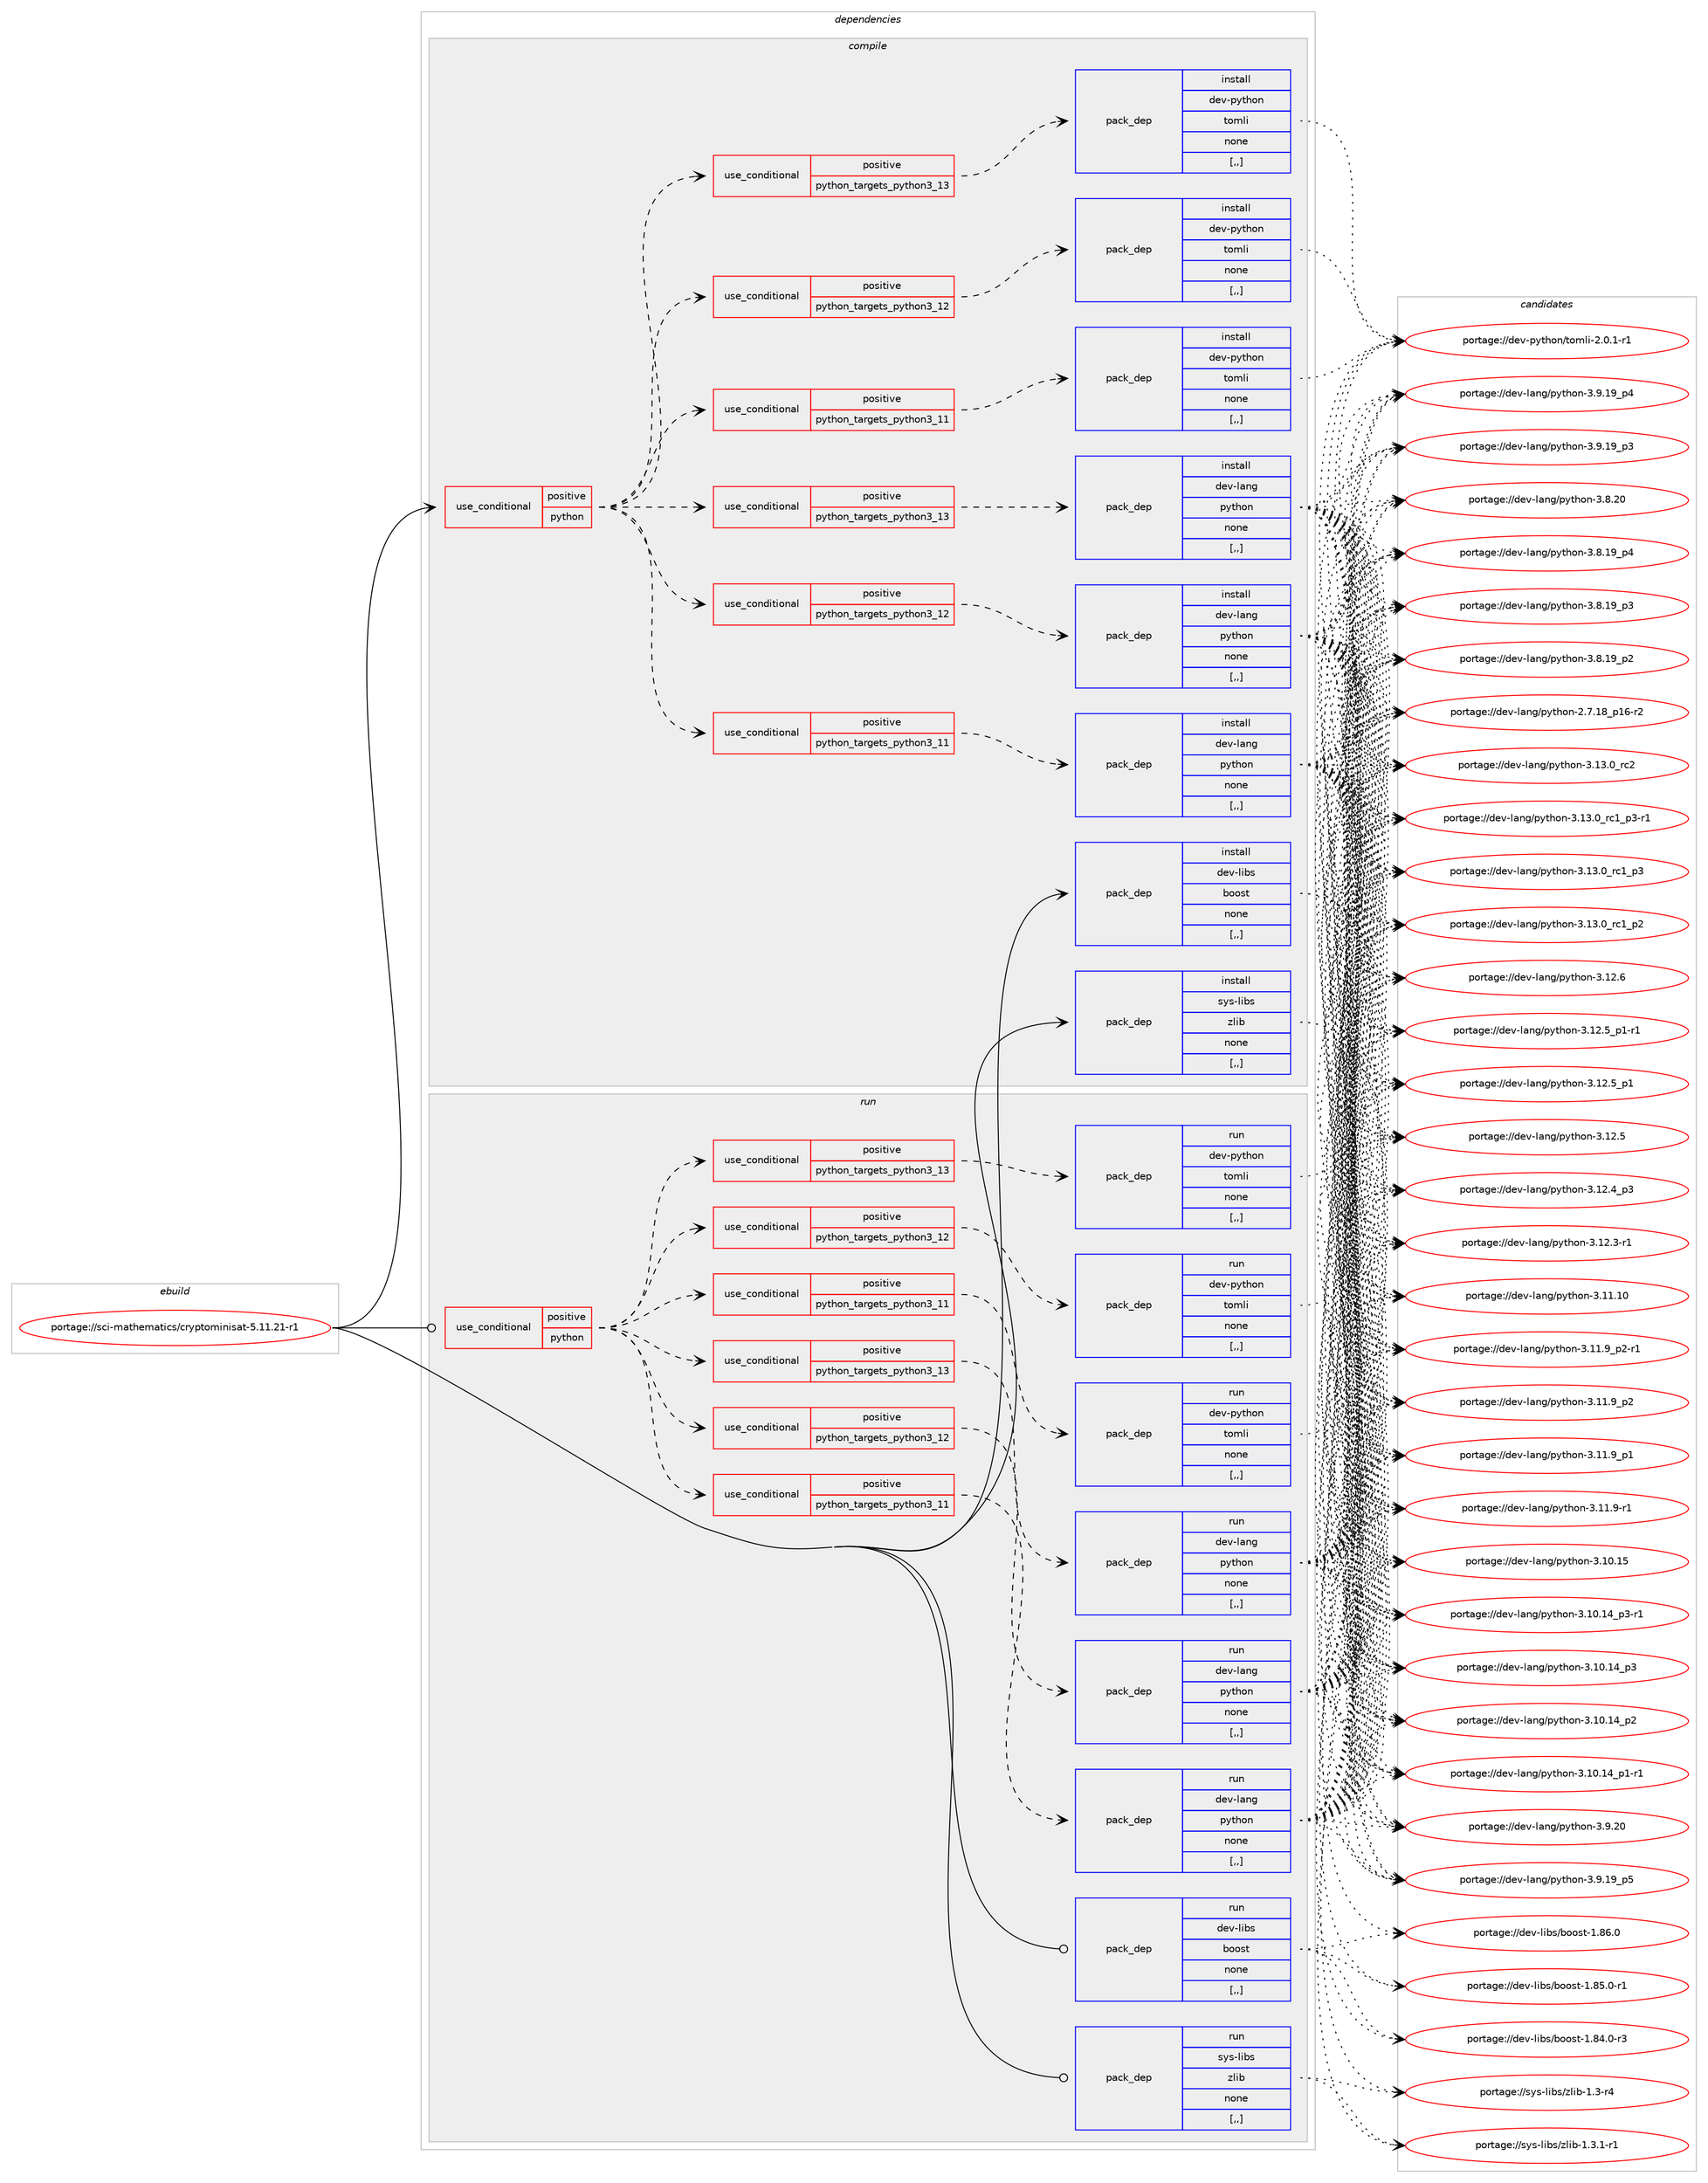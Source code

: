 digraph prolog {

# *************
# Graph options
# *************

newrank=true;
concentrate=true;
compound=true;
graph [rankdir=LR,fontname=Helvetica,fontsize=10,ranksep=1.5];#, ranksep=2.5, nodesep=0.2];
edge  [arrowhead=vee];
node  [fontname=Helvetica,fontsize=10];

# **********
# The ebuild
# **********

subgraph cluster_leftcol {
color=gray;
label=<<i>ebuild</i>>;
id [label="portage://sci-mathematics/cryptominisat-5.11.21-r1", color=red, width=4, href="../sci-mathematics/cryptominisat-5.11.21-r1.svg"];
}

# ****************
# The dependencies
# ****************

subgraph cluster_midcol {
color=gray;
label=<<i>dependencies</i>>;
subgraph cluster_compile {
fillcolor="#eeeeee";
style=filled;
label=<<i>compile</i>>;
subgraph cond241760 {
dependency917127 [label=<<TABLE BORDER="0" CELLBORDER="1" CELLSPACING="0" CELLPADDING="4"><TR><TD ROWSPAN="3" CELLPADDING="10">use_conditional</TD></TR><TR><TD>positive</TD></TR><TR><TD>python</TD></TR></TABLE>>, shape=none, color=red];
subgraph cond241761 {
dependency917128 [label=<<TABLE BORDER="0" CELLBORDER="1" CELLSPACING="0" CELLPADDING="4"><TR><TD ROWSPAN="3" CELLPADDING="10">use_conditional</TD></TR><TR><TD>positive</TD></TR><TR><TD>python_targets_python3_11</TD></TR></TABLE>>, shape=none, color=red];
subgraph pack668748 {
dependency917129 [label=<<TABLE BORDER="0" CELLBORDER="1" CELLSPACING="0" CELLPADDING="4" WIDTH="220"><TR><TD ROWSPAN="6" CELLPADDING="30">pack_dep</TD></TR><TR><TD WIDTH="110">install</TD></TR><TR><TD>dev-lang</TD></TR><TR><TD>python</TD></TR><TR><TD>none</TD></TR><TR><TD>[,,]</TD></TR></TABLE>>, shape=none, color=blue];
}
dependency917128:e -> dependency917129:w [weight=20,style="dashed",arrowhead="vee"];
}
dependency917127:e -> dependency917128:w [weight=20,style="dashed",arrowhead="vee"];
subgraph cond241762 {
dependency917130 [label=<<TABLE BORDER="0" CELLBORDER="1" CELLSPACING="0" CELLPADDING="4"><TR><TD ROWSPAN="3" CELLPADDING="10">use_conditional</TD></TR><TR><TD>positive</TD></TR><TR><TD>python_targets_python3_12</TD></TR></TABLE>>, shape=none, color=red];
subgraph pack668749 {
dependency917131 [label=<<TABLE BORDER="0" CELLBORDER="1" CELLSPACING="0" CELLPADDING="4" WIDTH="220"><TR><TD ROWSPAN="6" CELLPADDING="30">pack_dep</TD></TR><TR><TD WIDTH="110">install</TD></TR><TR><TD>dev-lang</TD></TR><TR><TD>python</TD></TR><TR><TD>none</TD></TR><TR><TD>[,,]</TD></TR></TABLE>>, shape=none, color=blue];
}
dependency917130:e -> dependency917131:w [weight=20,style="dashed",arrowhead="vee"];
}
dependency917127:e -> dependency917130:w [weight=20,style="dashed",arrowhead="vee"];
subgraph cond241763 {
dependency917132 [label=<<TABLE BORDER="0" CELLBORDER="1" CELLSPACING="0" CELLPADDING="4"><TR><TD ROWSPAN="3" CELLPADDING="10">use_conditional</TD></TR><TR><TD>positive</TD></TR><TR><TD>python_targets_python3_13</TD></TR></TABLE>>, shape=none, color=red];
subgraph pack668750 {
dependency917133 [label=<<TABLE BORDER="0" CELLBORDER="1" CELLSPACING="0" CELLPADDING="4" WIDTH="220"><TR><TD ROWSPAN="6" CELLPADDING="30">pack_dep</TD></TR><TR><TD WIDTH="110">install</TD></TR><TR><TD>dev-lang</TD></TR><TR><TD>python</TD></TR><TR><TD>none</TD></TR><TR><TD>[,,]</TD></TR></TABLE>>, shape=none, color=blue];
}
dependency917132:e -> dependency917133:w [weight=20,style="dashed",arrowhead="vee"];
}
dependency917127:e -> dependency917132:w [weight=20,style="dashed",arrowhead="vee"];
subgraph cond241764 {
dependency917134 [label=<<TABLE BORDER="0" CELLBORDER="1" CELLSPACING="0" CELLPADDING="4"><TR><TD ROWSPAN="3" CELLPADDING="10">use_conditional</TD></TR><TR><TD>positive</TD></TR><TR><TD>python_targets_python3_11</TD></TR></TABLE>>, shape=none, color=red];
subgraph pack668751 {
dependency917135 [label=<<TABLE BORDER="0" CELLBORDER="1" CELLSPACING="0" CELLPADDING="4" WIDTH="220"><TR><TD ROWSPAN="6" CELLPADDING="30">pack_dep</TD></TR><TR><TD WIDTH="110">install</TD></TR><TR><TD>dev-python</TD></TR><TR><TD>tomli</TD></TR><TR><TD>none</TD></TR><TR><TD>[,,]</TD></TR></TABLE>>, shape=none, color=blue];
}
dependency917134:e -> dependency917135:w [weight=20,style="dashed",arrowhead="vee"];
}
dependency917127:e -> dependency917134:w [weight=20,style="dashed",arrowhead="vee"];
subgraph cond241765 {
dependency917136 [label=<<TABLE BORDER="0" CELLBORDER="1" CELLSPACING="0" CELLPADDING="4"><TR><TD ROWSPAN="3" CELLPADDING="10">use_conditional</TD></TR><TR><TD>positive</TD></TR><TR><TD>python_targets_python3_12</TD></TR></TABLE>>, shape=none, color=red];
subgraph pack668752 {
dependency917137 [label=<<TABLE BORDER="0" CELLBORDER="1" CELLSPACING="0" CELLPADDING="4" WIDTH="220"><TR><TD ROWSPAN="6" CELLPADDING="30">pack_dep</TD></TR><TR><TD WIDTH="110">install</TD></TR><TR><TD>dev-python</TD></TR><TR><TD>tomli</TD></TR><TR><TD>none</TD></TR><TR><TD>[,,]</TD></TR></TABLE>>, shape=none, color=blue];
}
dependency917136:e -> dependency917137:w [weight=20,style="dashed",arrowhead="vee"];
}
dependency917127:e -> dependency917136:w [weight=20,style="dashed",arrowhead="vee"];
subgraph cond241766 {
dependency917138 [label=<<TABLE BORDER="0" CELLBORDER="1" CELLSPACING="0" CELLPADDING="4"><TR><TD ROWSPAN="3" CELLPADDING="10">use_conditional</TD></TR><TR><TD>positive</TD></TR><TR><TD>python_targets_python3_13</TD></TR></TABLE>>, shape=none, color=red];
subgraph pack668753 {
dependency917139 [label=<<TABLE BORDER="0" CELLBORDER="1" CELLSPACING="0" CELLPADDING="4" WIDTH="220"><TR><TD ROWSPAN="6" CELLPADDING="30">pack_dep</TD></TR><TR><TD WIDTH="110">install</TD></TR><TR><TD>dev-python</TD></TR><TR><TD>tomli</TD></TR><TR><TD>none</TD></TR><TR><TD>[,,]</TD></TR></TABLE>>, shape=none, color=blue];
}
dependency917138:e -> dependency917139:w [weight=20,style="dashed",arrowhead="vee"];
}
dependency917127:e -> dependency917138:w [weight=20,style="dashed",arrowhead="vee"];
}
id:e -> dependency917127:w [weight=20,style="solid",arrowhead="vee"];
subgraph pack668754 {
dependency917140 [label=<<TABLE BORDER="0" CELLBORDER="1" CELLSPACING="0" CELLPADDING="4" WIDTH="220"><TR><TD ROWSPAN="6" CELLPADDING="30">pack_dep</TD></TR><TR><TD WIDTH="110">install</TD></TR><TR><TD>dev-libs</TD></TR><TR><TD>boost</TD></TR><TR><TD>none</TD></TR><TR><TD>[,,]</TD></TR></TABLE>>, shape=none, color=blue];
}
id:e -> dependency917140:w [weight=20,style="solid",arrowhead="vee"];
subgraph pack668755 {
dependency917141 [label=<<TABLE BORDER="0" CELLBORDER="1" CELLSPACING="0" CELLPADDING="4" WIDTH="220"><TR><TD ROWSPAN="6" CELLPADDING="30">pack_dep</TD></TR><TR><TD WIDTH="110">install</TD></TR><TR><TD>sys-libs</TD></TR><TR><TD>zlib</TD></TR><TR><TD>none</TD></TR><TR><TD>[,,]</TD></TR></TABLE>>, shape=none, color=blue];
}
id:e -> dependency917141:w [weight=20,style="solid",arrowhead="vee"];
}
subgraph cluster_compileandrun {
fillcolor="#eeeeee";
style=filled;
label=<<i>compile and run</i>>;
}
subgraph cluster_run {
fillcolor="#eeeeee";
style=filled;
label=<<i>run</i>>;
subgraph cond241767 {
dependency917142 [label=<<TABLE BORDER="0" CELLBORDER="1" CELLSPACING="0" CELLPADDING="4"><TR><TD ROWSPAN="3" CELLPADDING="10">use_conditional</TD></TR><TR><TD>positive</TD></TR><TR><TD>python</TD></TR></TABLE>>, shape=none, color=red];
subgraph cond241768 {
dependency917143 [label=<<TABLE BORDER="0" CELLBORDER="1" CELLSPACING="0" CELLPADDING="4"><TR><TD ROWSPAN="3" CELLPADDING="10">use_conditional</TD></TR><TR><TD>positive</TD></TR><TR><TD>python_targets_python3_11</TD></TR></TABLE>>, shape=none, color=red];
subgraph pack668756 {
dependency917144 [label=<<TABLE BORDER="0" CELLBORDER="1" CELLSPACING="0" CELLPADDING="4" WIDTH="220"><TR><TD ROWSPAN="6" CELLPADDING="30">pack_dep</TD></TR><TR><TD WIDTH="110">run</TD></TR><TR><TD>dev-lang</TD></TR><TR><TD>python</TD></TR><TR><TD>none</TD></TR><TR><TD>[,,]</TD></TR></TABLE>>, shape=none, color=blue];
}
dependency917143:e -> dependency917144:w [weight=20,style="dashed",arrowhead="vee"];
}
dependency917142:e -> dependency917143:w [weight=20,style="dashed",arrowhead="vee"];
subgraph cond241769 {
dependency917145 [label=<<TABLE BORDER="0" CELLBORDER="1" CELLSPACING="0" CELLPADDING="4"><TR><TD ROWSPAN="3" CELLPADDING="10">use_conditional</TD></TR><TR><TD>positive</TD></TR><TR><TD>python_targets_python3_12</TD></TR></TABLE>>, shape=none, color=red];
subgraph pack668757 {
dependency917146 [label=<<TABLE BORDER="0" CELLBORDER="1" CELLSPACING="0" CELLPADDING="4" WIDTH="220"><TR><TD ROWSPAN="6" CELLPADDING="30">pack_dep</TD></TR><TR><TD WIDTH="110">run</TD></TR><TR><TD>dev-lang</TD></TR><TR><TD>python</TD></TR><TR><TD>none</TD></TR><TR><TD>[,,]</TD></TR></TABLE>>, shape=none, color=blue];
}
dependency917145:e -> dependency917146:w [weight=20,style="dashed",arrowhead="vee"];
}
dependency917142:e -> dependency917145:w [weight=20,style="dashed",arrowhead="vee"];
subgraph cond241770 {
dependency917147 [label=<<TABLE BORDER="0" CELLBORDER="1" CELLSPACING="0" CELLPADDING="4"><TR><TD ROWSPAN="3" CELLPADDING="10">use_conditional</TD></TR><TR><TD>positive</TD></TR><TR><TD>python_targets_python3_13</TD></TR></TABLE>>, shape=none, color=red];
subgraph pack668758 {
dependency917148 [label=<<TABLE BORDER="0" CELLBORDER="1" CELLSPACING="0" CELLPADDING="4" WIDTH="220"><TR><TD ROWSPAN="6" CELLPADDING="30">pack_dep</TD></TR><TR><TD WIDTH="110">run</TD></TR><TR><TD>dev-lang</TD></TR><TR><TD>python</TD></TR><TR><TD>none</TD></TR><TR><TD>[,,]</TD></TR></TABLE>>, shape=none, color=blue];
}
dependency917147:e -> dependency917148:w [weight=20,style="dashed",arrowhead="vee"];
}
dependency917142:e -> dependency917147:w [weight=20,style="dashed",arrowhead="vee"];
subgraph cond241771 {
dependency917149 [label=<<TABLE BORDER="0" CELLBORDER="1" CELLSPACING="0" CELLPADDING="4"><TR><TD ROWSPAN="3" CELLPADDING="10">use_conditional</TD></TR><TR><TD>positive</TD></TR><TR><TD>python_targets_python3_11</TD></TR></TABLE>>, shape=none, color=red];
subgraph pack668759 {
dependency917150 [label=<<TABLE BORDER="0" CELLBORDER="1" CELLSPACING="0" CELLPADDING="4" WIDTH="220"><TR><TD ROWSPAN="6" CELLPADDING="30">pack_dep</TD></TR><TR><TD WIDTH="110">run</TD></TR><TR><TD>dev-python</TD></TR><TR><TD>tomli</TD></TR><TR><TD>none</TD></TR><TR><TD>[,,]</TD></TR></TABLE>>, shape=none, color=blue];
}
dependency917149:e -> dependency917150:w [weight=20,style="dashed",arrowhead="vee"];
}
dependency917142:e -> dependency917149:w [weight=20,style="dashed",arrowhead="vee"];
subgraph cond241772 {
dependency917151 [label=<<TABLE BORDER="0" CELLBORDER="1" CELLSPACING="0" CELLPADDING="4"><TR><TD ROWSPAN="3" CELLPADDING="10">use_conditional</TD></TR><TR><TD>positive</TD></TR><TR><TD>python_targets_python3_12</TD></TR></TABLE>>, shape=none, color=red];
subgraph pack668760 {
dependency917152 [label=<<TABLE BORDER="0" CELLBORDER="1" CELLSPACING="0" CELLPADDING="4" WIDTH="220"><TR><TD ROWSPAN="6" CELLPADDING="30">pack_dep</TD></TR><TR><TD WIDTH="110">run</TD></TR><TR><TD>dev-python</TD></TR><TR><TD>tomli</TD></TR><TR><TD>none</TD></TR><TR><TD>[,,]</TD></TR></TABLE>>, shape=none, color=blue];
}
dependency917151:e -> dependency917152:w [weight=20,style="dashed",arrowhead="vee"];
}
dependency917142:e -> dependency917151:w [weight=20,style="dashed",arrowhead="vee"];
subgraph cond241773 {
dependency917153 [label=<<TABLE BORDER="0" CELLBORDER="1" CELLSPACING="0" CELLPADDING="4"><TR><TD ROWSPAN="3" CELLPADDING="10">use_conditional</TD></TR><TR><TD>positive</TD></TR><TR><TD>python_targets_python3_13</TD></TR></TABLE>>, shape=none, color=red];
subgraph pack668761 {
dependency917154 [label=<<TABLE BORDER="0" CELLBORDER="1" CELLSPACING="0" CELLPADDING="4" WIDTH="220"><TR><TD ROWSPAN="6" CELLPADDING="30">pack_dep</TD></TR><TR><TD WIDTH="110">run</TD></TR><TR><TD>dev-python</TD></TR><TR><TD>tomli</TD></TR><TR><TD>none</TD></TR><TR><TD>[,,]</TD></TR></TABLE>>, shape=none, color=blue];
}
dependency917153:e -> dependency917154:w [weight=20,style="dashed",arrowhead="vee"];
}
dependency917142:e -> dependency917153:w [weight=20,style="dashed",arrowhead="vee"];
}
id:e -> dependency917142:w [weight=20,style="solid",arrowhead="odot"];
subgraph pack668762 {
dependency917155 [label=<<TABLE BORDER="0" CELLBORDER="1" CELLSPACING="0" CELLPADDING="4" WIDTH="220"><TR><TD ROWSPAN="6" CELLPADDING="30">pack_dep</TD></TR><TR><TD WIDTH="110">run</TD></TR><TR><TD>dev-libs</TD></TR><TR><TD>boost</TD></TR><TR><TD>none</TD></TR><TR><TD>[,,]</TD></TR></TABLE>>, shape=none, color=blue];
}
id:e -> dependency917155:w [weight=20,style="solid",arrowhead="odot"];
subgraph pack668763 {
dependency917156 [label=<<TABLE BORDER="0" CELLBORDER="1" CELLSPACING="0" CELLPADDING="4" WIDTH="220"><TR><TD ROWSPAN="6" CELLPADDING="30">pack_dep</TD></TR><TR><TD WIDTH="110">run</TD></TR><TR><TD>sys-libs</TD></TR><TR><TD>zlib</TD></TR><TR><TD>none</TD></TR><TR><TD>[,,]</TD></TR></TABLE>>, shape=none, color=blue];
}
id:e -> dependency917156:w [weight=20,style="solid",arrowhead="odot"];
}
}

# **************
# The candidates
# **************

subgraph cluster_choices {
rank=same;
color=gray;
label=<<i>candidates</i>>;

subgraph choice668748 {
color=black;
nodesep=1;
choice10010111845108971101034711212111610411111045514649514648951149950 [label="portage://dev-lang/python-3.13.0_rc2", color=red, width=4,href="../dev-lang/python-3.13.0_rc2.svg"];
choice1001011184510897110103471121211161041111104551464951464895114994995112514511449 [label="portage://dev-lang/python-3.13.0_rc1_p3-r1", color=red, width=4,href="../dev-lang/python-3.13.0_rc1_p3-r1.svg"];
choice100101118451089711010347112121116104111110455146495146489511499499511251 [label="portage://dev-lang/python-3.13.0_rc1_p3", color=red, width=4,href="../dev-lang/python-3.13.0_rc1_p3.svg"];
choice100101118451089711010347112121116104111110455146495146489511499499511250 [label="portage://dev-lang/python-3.13.0_rc1_p2", color=red, width=4,href="../dev-lang/python-3.13.0_rc1_p2.svg"];
choice10010111845108971101034711212111610411111045514649504654 [label="portage://dev-lang/python-3.12.6", color=red, width=4,href="../dev-lang/python-3.12.6.svg"];
choice1001011184510897110103471121211161041111104551464950465395112494511449 [label="portage://dev-lang/python-3.12.5_p1-r1", color=red, width=4,href="../dev-lang/python-3.12.5_p1-r1.svg"];
choice100101118451089711010347112121116104111110455146495046539511249 [label="portage://dev-lang/python-3.12.5_p1", color=red, width=4,href="../dev-lang/python-3.12.5_p1.svg"];
choice10010111845108971101034711212111610411111045514649504653 [label="portage://dev-lang/python-3.12.5", color=red, width=4,href="../dev-lang/python-3.12.5.svg"];
choice100101118451089711010347112121116104111110455146495046529511251 [label="portage://dev-lang/python-3.12.4_p3", color=red, width=4,href="../dev-lang/python-3.12.4_p3.svg"];
choice100101118451089711010347112121116104111110455146495046514511449 [label="portage://dev-lang/python-3.12.3-r1", color=red, width=4,href="../dev-lang/python-3.12.3-r1.svg"];
choice1001011184510897110103471121211161041111104551464949464948 [label="portage://dev-lang/python-3.11.10", color=red, width=4,href="../dev-lang/python-3.11.10.svg"];
choice1001011184510897110103471121211161041111104551464949465795112504511449 [label="portage://dev-lang/python-3.11.9_p2-r1", color=red, width=4,href="../dev-lang/python-3.11.9_p2-r1.svg"];
choice100101118451089711010347112121116104111110455146494946579511250 [label="portage://dev-lang/python-3.11.9_p2", color=red, width=4,href="../dev-lang/python-3.11.9_p2.svg"];
choice100101118451089711010347112121116104111110455146494946579511249 [label="portage://dev-lang/python-3.11.9_p1", color=red, width=4,href="../dev-lang/python-3.11.9_p1.svg"];
choice100101118451089711010347112121116104111110455146494946574511449 [label="portage://dev-lang/python-3.11.9-r1", color=red, width=4,href="../dev-lang/python-3.11.9-r1.svg"];
choice1001011184510897110103471121211161041111104551464948464953 [label="portage://dev-lang/python-3.10.15", color=red, width=4,href="../dev-lang/python-3.10.15.svg"];
choice100101118451089711010347112121116104111110455146494846495295112514511449 [label="portage://dev-lang/python-3.10.14_p3-r1", color=red, width=4,href="../dev-lang/python-3.10.14_p3-r1.svg"];
choice10010111845108971101034711212111610411111045514649484649529511251 [label="portage://dev-lang/python-3.10.14_p3", color=red, width=4,href="../dev-lang/python-3.10.14_p3.svg"];
choice10010111845108971101034711212111610411111045514649484649529511250 [label="portage://dev-lang/python-3.10.14_p2", color=red, width=4,href="../dev-lang/python-3.10.14_p2.svg"];
choice100101118451089711010347112121116104111110455146494846495295112494511449 [label="portage://dev-lang/python-3.10.14_p1-r1", color=red, width=4,href="../dev-lang/python-3.10.14_p1-r1.svg"];
choice10010111845108971101034711212111610411111045514657465048 [label="portage://dev-lang/python-3.9.20", color=red, width=4,href="../dev-lang/python-3.9.20.svg"];
choice100101118451089711010347112121116104111110455146574649579511253 [label="portage://dev-lang/python-3.9.19_p5", color=red, width=4,href="../dev-lang/python-3.9.19_p5.svg"];
choice100101118451089711010347112121116104111110455146574649579511252 [label="portage://dev-lang/python-3.9.19_p4", color=red, width=4,href="../dev-lang/python-3.9.19_p4.svg"];
choice100101118451089711010347112121116104111110455146574649579511251 [label="portage://dev-lang/python-3.9.19_p3", color=red, width=4,href="../dev-lang/python-3.9.19_p3.svg"];
choice10010111845108971101034711212111610411111045514656465048 [label="portage://dev-lang/python-3.8.20", color=red, width=4,href="../dev-lang/python-3.8.20.svg"];
choice100101118451089711010347112121116104111110455146564649579511252 [label="portage://dev-lang/python-3.8.19_p4", color=red, width=4,href="../dev-lang/python-3.8.19_p4.svg"];
choice100101118451089711010347112121116104111110455146564649579511251 [label="portage://dev-lang/python-3.8.19_p3", color=red, width=4,href="../dev-lang/python-3.8.19_p3.svg"];
choice100101118451089711010347112121116104111110455146564649579511250 [label="portage://dev-lang/python-3.8.19_p2", color=red, width=4,href="../dev-lang/python-3.8.19_p2.svg"];
choice100101118451089711010347112121116104111110455046554649569511249544511450 [label="portage://dev-lang/python-2.7.18_p16-r2", color=red, width=4,href="../dev-lang/python-2.7.18_p16-r2.svg"];
dependency917129:e -> choice10010111845108971101034711212111610411111045514649514648951149950:w [style=dotted,weight="100"];
dependency917129:e -> choice1001011184510897110103471121211161041111104551464951464895114994995112514511449:w [style=dotted,weight="100"];
dependency917129:e -> choice100101118451089711010347112121116104111110455146495146489511499499511251:w [style=dotted,weight="100"];
dependency917129:e -> choice100101118451089711010347112121116104111110455146495146489511499499511250:w [style=dotted,weight="100"];
dependency917129:e -> choice10010111845108971101034711212111610411111045514649504654:w [style=dotted,weight="100"];
dependency917129:e -> choice1001011184510897110103471121211161041111104551464950465395112494511449:w [style=dotted,weight="100"];
dependency917129:e -> choice100101118451089711010347112121116104111110455146495046539511249:w [style=dotted,weight="100"];
dependency917129:e -> choice10010111845108971101034711212111610411111045514649504653:w [style=dotted,weight="100"];
dependency917129:e -> choice100101118451089711010347112121116104111110455146495046529511251:w [style=dotted,weight="100"];
dependency917129:e -> choice100101118451089711010347112121116104111110455146495046514511449:w [style=dotted,weight="100"];
dependency917129:e -> choice1001011184510897110103471121211161041111104551464949464948:w [style=dotted,weight="100"];
dependency917129:e -> choice1001011184510897110103471121211161041111104551464949465795112504511449:w [style=dotted,weight="100"];
dependency917129:e -> choice100101118451089711010347112121116104111110455146494946579511250:w [style=dotted,weight="100"];
dependency917129:e -> choice100101118451089711010347112121116104111110455146494946579511249:w [style=dotted,weight="100"];
dependency917129:e -> choice100101118451089711010347112121116104111110455146494946574511449:w [style=dotted,weight="100"];
dependency917129:e -> choice1001011184510897110103471121211161041111104551464948464953:w [style=dotted,weight="100"];
dependency917129:e -> choice100101118451089711010347112121116104111110455146494846495295112514511449:w [style=dotted,weight="100"];
dependency917129:e -> choice10010111845108971101034711212111610411111045514649484649529511251:w [style=dotted,weight="100"];
dependency917129:e -> choice10010111845108971101034711212111610411111045514649484649529511250:w [style=dotted,weight="100"];
dependency917129:e -> choice100101118451089711010347112121116104111110455146494846495295112494511449:w [style=dotted,weight="100"];
dependency917129:e -> choice10010111845108971101034711212111610411111045514657465048:w [style=dotted,weight="100"];
dependency917129:e -> choice100101118451089711010347112121116104111110455146574649579511253:w [style=dotted,weight="100"];
dependency917129:e -> choice100101118451089711010347112121116104111110455146574649579511252:w [style=dotted,weight="100"];
dependency917129:e -> choice100101118451089711010347112121116104111110455146574649579511251:w [style=dotted,weight="100"];
dependency917129:e -> choice10010111845108971101034711212111610411111045514656465048:w [style=dotted,weight="100"];
dependency917129:e -> choice100101118451089711010347112121116104111110455146564649579511252:w [style=dotted,weight="100"];
dependency917129:e -> choice100101118451089711010347112121116104111110455146564649579511251:w [style=dotted,weight="100"];
dependency917129:e -> choice100101118451089711010347112121116104111110455146564649579511250:w [style=dotted,weight="100"];
dependency917129:e -> choice100101118451089711010347112121116104111110455046554649569511249544511450:w [style=dotted,weight="100"];
}
subgraph choice668749 {
color=black;
nodesep=1;
choice10010111845108971101034711212111610411111045514649514648951149950 [label="portage://dev-lang/python-3.13.0_rc2", color=red, width=4,href="../dev-lang/python-3.13.0_rc2.svg"];
choice1001011184510897110103471121211161041111104551464951464895114994995112514511449 [label="portage://dev-lang/python-3.13.0_rc1_p3-r1", color=red, width=4,href="../dev-lang/python-3.13.0_rc1_p3-r1.svg"];
choice100101118451089711010347112121116104111110455146495146489511499499511251 [label="portage://dev-lang/python-3.13.0_rc1_p3", color=red, width=4,href="../dev-lang/python-3.13.0_rc1_p3.svg"];
choice100101118451089711010347112121116104111110455146495146489511499499511250 [label="portage://dev-lang/python-3.13.0_rc1_p2", color=red, width=4,href="../dev-lang/python-3.13.0_rc1_p2.svg"];
choice10010111845108971101034711212111610411111045514649504654 [label="portage://dev-lang/python-3.12.6", color=red, width=4,href="../dev-lang/python-3.12.6.svg"];
choice1001011184510897110103471121211161041111104551464950465395112494511449 [label="portage://dev-lang/python-3.12.5_p1-r1", color=red, width=4,href="../dev-lang/python-3.12.5_p1-r1.svg"];
choice100101118451089711010347112121116104111110455146495046539511249 [label="portage://dev-lang/python-3.12.5_p1", color=red, width=4,href="../dev-lang/python-3.12.5_p1.svg"];
choice10010111845108971101034711212111610411111045514649504653 [label="portage://dev-lang/python-3.12.5", color=red, width=4,href="../dev-lang/python-3.12.5.svg"];
choice100101118451089711010347112121116104111110455146495046529511251 [label="portage://dev-lang/python-3.12.4_p3", color=red, width=4,href="../dev-lang/python-3.12.4_p3.svg"];
choice100101118451089711010347112121116104111110455146495046514511449 [label="portage://dev-lang/python-3.12.3-r1", color=red, width=4,href="../dev-lang/python-3.12.3-r1.svg"];
choice1001011184510897110103471121211161041111104551464949464948 [label="portage://dev-lang/python-3.11.10", color=red, width=4,href="../dev-lang/python-3.11.10.svg"];
choice1001011184510897110103471121211161041111104551464949465795112504511449 [label="portage://dev-lang/python-3.11.9_p2-r1", color=red, width=4,href="../dev-lang/python-3.11.9_p2-r1.svg"];
choice100101118451089711010347112121116104111110455146494946579511250 [label="portage://dev-lang/python-3.11.9_p2", color=red, width=4,href="../dev-lang/python-3.11.9_p2.svg"];
choice100101118451089711010347112121116104111110455146494946579511249 [label="portage://dev-lang/python-3.11.9_p1", color=red, width=4,href="../dev-lang/python-3.11.9_p1.svg"];
choice100101118451089711010347112121116104111110455146494946574511449 [label="portage://dev-lang/python-3.11.9-r1", color=red, width=4,href="../dev-lang/python-3.11.9-r1.svg"];
choice1001011184510897110103471121211161041111104551464948464953 [label="portage://dev-lang/python-3.10.15", color=red, width=4,href="../dev-lang/python-3.10.15.svg"];
choice100101118451089711010347112121116104111110455146494846495295112514511449 [label="portage://dev-lang/python-3.10.14_p3-r1", color=red, width=4,href="../dev-lang/python-3.10.14_p3-r1.svg"];
choice10010111845108971101034711212111610411111045514649484649529511251 [label="portage://dev-lang/python-3.10.14_p3", color=red, width=4,href="../dev-lang/python-3.10.14_p3.svg"];
choice10010111845108971101034711212111610411111045514649484649529511250 [label="portage://dev-lang/python-3.10.14_p2", color=red, width=4,href="../dev-lang/python-3.10.14_p2.svg"];
choice100101118451089711010347112121116104111110455146494846495295112494511449 [label="portage://dev-lang/python-3.10.14_p1-r1", color=red, width=4,href="../dev-lang/python-3.10.14_p1-r1.svg"];
choice10010111845108971101034711212111610411111045514657465048 [label="portage://dev-lang/python-3.9.20", color=red, width=4,href="../dev-lang/python-3.9.20.svg"];
choice100101118451089711010347112121116104111110455146574649579511253 [label="portage://dev-lang/python-3.9.19_p5", color=red, width=4,href="../dev-lang/python-3.9.19_p5.svg"];
choice100101118451089711010347112121116104111110455146574649579511252 [label="portage://dev-lang/python-3.9.19_p4", color=red, width=4,href="../dev-lang/python-3.9.19_p4.svg"];
choice100101118451089711010347112121116104111110455146574649579511251 [label="portage://dev-lang/python-3.9.19_p3", color=red, width=4,href="../dev-lang/python-3.9.19_p3.svg"];
choice10010111845108971101034711212111610411111045514656465048 [label="portage://dev-lang/python-3.8.20", color=red, width=4,href="../dev-lang/python-3.8.20.svg"];
choice100101118451089711010347112121116104111110455146564649579511252 [label="portage://dev-lang/python-3.8.19_p4", color=red, width=4,href="../dev-lang/python-3.8.19_p4.svg"];
choice100101118451089711010347112121116104111110455146564649579511251 [label="portage://dev-lang/python-3.8.19_p3", color=red, width=4,href="../dev-lang/python-3.8.19_p3.svg"];
choice100101118451089711010347112121116104111110455146564649579511250 [label="portage://dev-lang/python-3.8.19_p2", color=red, width=4,href="../dev-lang/python-3.8.19_p2.svg"];
choice100101118451089711010347112121116104111110455046554649569511249544511450 [label="portage://dev-lang/python-2.7.18_p16-r2", color=red, width=4,href="../dev-lang/python-2.7.18_p16-r2.svg"];
dependency917131:e -> choice10010111845108971101034711212111610411111045514649514648951149950:w [style=dotted,weight="100"];
dependency917131:e -> choice1001011184510897110103471121211161041111104551464951464895114994995112514511449:w [style=dotted,weight="100"];
dependency917131:e -> choice100101118451089711010347112121116104111110455146495146489511499499511251:w [style=dotted,weight="100"];
dependency917131:e -> choice100101118451089711010347112121116104111110455146495146489511499499511250:w [style=dotted,weight="100"];
dependency917131:e -> choice10010111845108971101034711212111610411111045514649504654:w [style=dotted,weight="100"];
dependency917131:e -> choice1001011184510897110103471121211161041111104551464950465395112494511449:w [style=dotted,weight="100"];
dependency917131:e -> choice100101118451089711010347112121116104111110455146495046539511249:w [style=dotted,weight="100"];
dependency917131:e -> choice10010111845108971101034711212111610411111045514649504653:w [style=dotted,weight="100"];
dependency917131:e -> choice100101118451089711010347112121116104111110455146495046529511251:w [style=dotted,weight="100"];
dependency917131:e -> choice100101118451089711010347112121116104111110455146495046514511449:w [style=dotted,weight="100"];
dependency917131:e -> choice1001011184510897110103471121211161041111104551464949464948:w [style=dotted,weight="100"];
dependency917131:e -> choice1001011184510897110103471121211161041111104551464949465795112504511449:w [style=dotted,weight="100"];
dependency917131:e -> choice100101118451089711010347112121116104111110455146494946579511250:w [style=dotted,weight="100"];
dependency917131:e -> choice100101118451089711010347112121116104111110455146494946579511249:w [style=dotted,weight="100"];
dependency917131:e -> choice100101118451089711010347112121116104111110455146494946574511449:w [style=dotted,weight="100"];
dependency917131:e -> choice1001011184510897110103471121211161041111104551464948464953:w [style=dotted,weight="100"];
dependency917131:e -> choice100101118451089711010347112121116104111110455146494846495295112514511449:w [style=dotted,weight="100"];
dependency917131:e -> choice10010111845108971101034711212111610411111045514649484649529511251:w [style=dotted,weight="100"];
dependency917131:e -> choice10010111845108971101034711212111610411111045514649484649529511250:w [style=dotted,weight="100"];
dependency917131:e -> choice100101118451089711010347112121116104111110455146494846495295112494511449:w [style=dotted,weight="100"];
dependency917131:e -> choice10010111845108971101034711212111610411111045514657465048:w [style=dotted,weight="100"];
dependency917131:e -> choice100101118451089711010347112121116104111110455146574649579511253:w [style=dotted,weight="100"];
dependency917131:e -> choice100101118451089711010347112121116104111110455146574649579511252:w [style=dotted,weight="100"];
dependency917131:e -> choice100101118451089711010347112121116104111110455146574649579511251:w [style=dotted,weight="100"];
dependency917131:e -> choice10010111845108971101034711212111610411111045514656465048:w [style=dotted,weight="100"];
dependency917131:e -> choice100101118451089711010347112121116104111110455146564649579511252:w [style=dotted,weight="100"];
dependency917131:e -> choice100101118451089711010347112121116104111110455146564649579511251:w [style=dotted,weight="100"];
dependency917131:e -> choice100101118451089711010347112121116104111110455146564649579511250:w [style=dotted,weight="100"];
dependency917131:e -> choice100101118451089711010347112121116104111110455046554649569511249544511450:w [style=dotted,weight="100"];
}
subgraph choice668750 {
color=black;
nodesep=1;
choice10010111845108971101034711212111610411111045514649514648951149950 [label="portage://dev-lang/python-3.13.0_rc2", color=red, width=4,href="../dev-lang/python-3.13.0_rc2.svg"];
choice1001011184510897110103471121211161041111104551464951464895114994995112514511449 [label="portage://dev-lang/python-3.13.0_rc1_p3-r1", color=red, width=4,href="../dev-lang/python-3.13.0_rc1_p3-r1.svg"];
choice100101118451089711010347112121116104111110455146495146489511499499511251 [label="portage://dev-lang/python-3.13.0_rc1_p3", color=red, width=4,href="../dev-lang/python-3.13.0_rc1_p3.svg"];
choice100101118451089711010347112121116104111110455146495146489511499499511250 [label="portage://dev-lang/python-3.13.0_rc1_p2", color=red, width=4,href="../dev-lang/python-3.13.0_rc1_p2.svg"];
choice10010111845108971101034711212111610411111045514649504654 [label="portage://dev-lang/python-3.12.6", color=red, width=4,href="../dev-lang/python-3.12.6.svg"];
choice1001011184510897110103471121211161041111104551464950465395112494511449 [label="portage://dev-lang/python-3.12.5_p1-r1", color=red, width=4,href="../dev-lang/python-3.12.5_p1-r1.svg"];
choice100101118451089711010347112121116104111110455146495046539511249 [label="portage://dev-lang/python-3.12.5_p1", color=red, width=4,href="../dev-lang/python-3.12.5_p1.svg"];
choice10010111845108971101034711212111610411111045514649504653 [label="portage://dev-lang/python-3.12.5", color=red, width=4,href="../dev-lang/python-3.12.5.svg"];
choice100101118451089711010347112121116104111110455146495046529511251 [label="portage://dev-lang/python-3.12.4_p3", color=red, width=4,href="../dev-lang/python-3.12.4_p3.svg"];
choice100101118451089711010347112121116104111110455146495046514511449 [label="portage://dev-lang/python-3.12.3-r1", color=red, width=4,href="../dev-lang/python-3.12.3-r1.svg"];
choice1001011184510897110103471121211161041111104551464949464948 [label="portage://dev-lang/python-3.11.10", color=red, width=4,href="../dev-lang/python-3.11.10.svg"];
choice1001011184510897110103471121211161041111104551464949465795112504511449 [label="portage://dev-lang/python-3.11.9_p2-r1", color=red, width=4,href="../dev-lang/python-3.11.9_p2-r1.svg"];
choice100101118451089711010347112121116104111110455146494946579511250 [label="portage://dev-lang/python-3.11.9_p2", color=red, width=4,href="../dev-lang/python-3.11.9_p2.svg"];
choice100101118451089711010347112121116104111110455146494946579511249 [label="portage://dev-lang/python-3.11.9_p1", color=red, width=4,href="../dev-lang/python-3.11.9_p1.svg"];
choice100101118451089711010347112121116104111110455146494946574511449 [label="portage://dev-lang/python-3.11.9-r1", color=red, width=4,href="../dev-lang/python-3.11.9-r1.svg"];
choice1001011184510897110103471121211161041111104551464948464953 [label="portage://dev-lang/python-3.10.15", color=red, width=4,href="../dev-lang/python-3.10.15.svg"];
choice100101118451089711010347112121116104111110455146494846495295112514511449 [label="portage://dev-lang/python-3.10.14_p3-r1", color=red, width=4,href="../dev-lang/python-3.10.14_p3-r1.svg"];
choice10010111845108971101034711212111610411111045514649484649529511251 [label="portage://dev-lang/python-3.10.14_p3", color=red, width=4,href="../dev-lang/python-3.10.14_p3.svg"];
choice10010111845108971101034711212111610411111045514649484649529511250 [label="portage://dev-lang/python-3.10.14_p2", color=red, width=4,href="../dev-lang/python-3.10.14_p2.svg"];
choice100101118451089711010347112121116104111110455146494846495295112494511449 [label="portage://dev-lang/python-3.10.14_p1-r1", color=red, width=4,href="../dev-lang/python-3.10.14_p1-r1.svg"];
choice10010111845108971101034711212111610411111045514657465048 [label="portage://dev-lang/python-3.9.20", color=red, width=4,href="../dev-lang/python-3.9.20.svg"];
choice100101118451089711010347112121116104111110455146574649579511253 [label="portage://dev-lang/python-3.9.19_p5", color=red, width=4,href="../dev-lang/python-3.9.19_p5.svg"];
choice100101118451089711010347112121116104111110455146574649579511252 [label="portage://dev-lang/python-3.9.19_p4", color=red, width=4,href="../dev-lang/python-3.9.19_p4.svg"];
choice100101118451089711010347112121116104111110455146574649579511251 [label="portage://dev-lang/python-3.9.19_p3", color=red, width=4,href="../dev-lang/python-3.9.19_p3.svg"];
choice10010111845108971101034711212111610411111045514656465048 [label="portage://dev-lang/python-3.8.20", color=red, width=4,href="../dev-lang/python-3.8.20.svg"];
choice100101118451089711010347112121116104111110455146564649579511252 [label="portage://dev-lang/python-3.8.19_p4", color=red, width=4,href="../dev-lang/python-3.8.19_p4.svg"];
choice100101118451089711010347112121116104111110455146564649579511251 [label="portage://dev-lang/python-3.8.19_p3", color=red, width=4,href="../dev-lang/python-3.8.19_p3.svg"];
choice100101118451089711010347112121116104111110455146564649579511250 [label="portage://dev-lang/python-3.8.19_p2", color=red, width=4,href="../dev-lang/python-3.8.19_p2.svg"];
choice100101118451089711010347112121116104111110455046554649569511249544511450 [label="portage://dev-lang/python-2.7.18_p16-r2", color=red, width=4,href="../dev-lang/python-2.7.18_p16-r2.svg"];
dependency917133:e -> choice10010111845108971101034711212111610411111045514649514648951149950:w [style=dotted,weight="100"];
dependency917133:e -> choice1001011184510897110103471121211161041111104551464951464895114994995112514511449:w [style=dotted,weight="100"];
dependency917133:e -> choice100101118451089711010347112121116104111110455146495146489511499499511251:w [style=dotted,weight="100"];
dependency917133:e -> choice100101118451089711010347112121116104111110455146495146489511499499511250:w [style=dotted,weight="100"];
dependency917133:e -> choice10010111845108971101034711212111610411111045514649504654:w [style=dotted,weight="100"];
dependency917133:e -> choice1001011184510897110103471121211161041111104551464950465395112494511449:w [style=dotted,weight="100"];
dependency917133:e -> choice100101118451089711010347112121116104111110455146495046539511249:w [style=dotted,weight="100"];
dependency917133:e -> choice10010111845108971101034711212111610411111045514649504653:w [style=dotted,weight="100"];
dependency917133:e -> choice100101118451089711010347112121116104111110455146495046529511251:w [style=dotted,weight="100"];
dependency917133:e -> choice100101118451089711010347112121116104111110455146495046514511449:w [style=dotted,weight="100"];
dependency917133:e -> choice1001011184510897110103471121211161041111104551464949464948:w [style=dotted,weight="100"];
dependency917133:e -> choice1001011184510897110103471121211161041111104551464949465795112504511449:w [style=dotted,weight="100"];
dependency917133:e -> choice100101118451089711010347112121116104111110455146494946579511250:w [style=dotted,weight="100"];
dependency917133:e -> choice100101118451089711010347112121116104111110455146494946579511249:w [style=dotted,weight="100"];
dependency917133:e -> choice100101118451089711010347112121116104111110455146494946574511449:w [style=dotted,weight="100"];
dependency917133:e -> choice1001011184510897110103471121211161041111104551464948464953:w [style=dotted,weight="100"];
dependency917133:e -> choice100101118451089711010347112121116104111110455146494846495295112514511449:w [style=dotted,weight="100"];
dependency917133:e -> choice10010111845108971101034711212111610411111045514649484649529511251:w [style=dotted,weight="100"];
dependency917133:e -> choice10010111845108971101034711212111610411111045514649484649529511250:w [style=dotted,weight="100"];
dependency917133:e -> choice100101118451089711010347112121116104111110455146494846495295112494511449:w [style=dotted,weight="100"];
dependency917133:e -> choice10010111845108971101034711212111610411111045514657465048:w [style=dotted,weight="100"];
dependency917133:e -> choice100101118451089711010347112121116104111110455146574649579511253:w [style=dotted,weight="100"];
dependency917133:e -> choice100101118451089711010347112121116104111110455146574649579511252:w [style=dotted,weight="100"];
dependency917133:e -> choice100101118451089711010347112121116104111110455146574649579511251:w [style=dotted,weight="100"];
dependency917133:e -> choice10010111845108971101034711212111610411111045514656465048:w [style=dotted,weight="100"];
dependency917133:e -> choice100101118451089711010347112121116104111110455146564649579511252:w [style=dotted,weight="100"];
dependency917133:e -> choice100101118451089711010347112121116104111110455146564649579511251:w [style=dotted,weight="100"];
dependency917133:e -> choice100101118451089711010347112121116104111110455146564649579511250:w [style=dotted,weight="100"];
dependency917133:e -> choice100101118451089711010347112121116104111110455046554649569511249544511450:w [style=dotted,weight="100"];
}
subgraph choice668751 {
color=black;
nodesep=1;
choice10010111845112121116104111110471161111091081054550464846494511449 [label="portage://dev-python/tomli-2.0.1-r1", color=red, width=4,href="../dev-python/tomli-2.0.1-r1.svg"];
dependency917135:e -> choice10010111845112121116104111110471161111091081054550464846494511449:w [style=dotted,weight="100"];
}
subgraph choice668752 {
color=black;
nodesep=1;
choice10010111845112121116104111110471161111091081054550464846494511449 [label="portage://dev-python/tomli-2.0.1-r1", color=red, width=4,href="../dev-python/tomli-2.0.1-r1.svg"];
dependency917137:e -> choice10010111845112121116104111110471161111091081054550464846494511449:w [style=dotted,weight="100"];
}
subgraph choice668753 {
color=black;
nodesep=1;
choice10010111845112121116104111110471161111091081054550464846494511449 [label="portage://dev-python/tomli-2.0.1-r1", color=red, width=4,href="../dev-python/tomli-2.0.1-r1.svg"];
dependency917139:e -> choice10010111845112121116104111110471161111091081054550464846494511449:w [style=dotted,weight="100"];
}
subgraph choice668754 {
color=black;
nodesep=1;
choice1001011184510810598115479811111111511645494656544648 [label="portage://dev-libs/boost-1.86.0", color=red, width=4,href="../dev-libs/boost-1.86.0.svg"];
choice10010111845108105981154798111111115116454946565346484511449 [label="portage://dev-libs/boost-1.85.0-r1", color=red, width=4,href="../dev-libs/boost-1.85.0-r1.svg"];
choice10010111845108105981154798111111115116454946565246484511451 [label="portage://dev-libs/boost-1.84.0-r3", color=red, width=4,href="../dev-libs/boost-1.84.0-r3.svg"];
dependency917140:e -> choice1001011184510810598115479811111111511645494656544648:w [style=dotted,weight="100"];
dependency917140:e -> choice10010111845108105981154798111111115116454946565346484511449:w [style=dotted,weight="100"];
dependency917140:e -> choice10010111845108105981154798111111115116454946565246484511451:w [style=dotted,weight="100"];
}
subgraph choice668755 {
color=black;
nodesep=1;
choice115121115451081059811547122108105984549465146494511449 [label="portage://sys-libs/zlib-1.3.1-r1", color=red, width=4,href="../sys-libs/zlib-1.3.1-r1.svg"];
choice11512111545108105981154712210810598454946514511452 [label="portage://sys-libs/zlib-1.3-r4", color=red, width=4,href="../sys-libs/zlib-1.3-r4.svg"];
dependency917141:e -> choice115121115451081059811547122108105984549465146494511449:w [style=dotted,weight="100"];
dependency917141:e -> choice11512111545108105981154712210810598454946514511452:w [style=dotted,weight="100"];
}
subgraph choice668756 {
color=black;
nodesep=1;
choice10010111845108971101034711212111610411111045514649514648951149950 [label="portage://dev-lang/python-3.13.0_rc2", color=red, width=4,href="../dev-lang/python-3.13.0_rc2.svg"];
choice1001011184510897110103471121211161041111104551464951464895114994995112514511449 [label="portage://dev-lang/python-3.13.0_rc1_p3-r1", color=red, width=4,href="../dev-lang/python-3.13.0_rc1_p3-r1.svg"];
choice100101118451089711010347112121116104111110455146495146489511499499511251 [label="portage://dev-lang/python-3.13.0_rc1_p3", color=red, width=4,href="../dev-lang/python-3.13.0_rc1_p3.svg"];
choice100101118451089711010347112121116104111110455146495146489511499499511250 [label="portage://dev-lang/python-3.13.0_rc1_p2", color=red, width=4,href="../dev-lang/python-3.13.0_rc1_p2.svg"];
choice10010111845108971101034711212111610411111045514649504654 [label="portage://dev-lang/python-3.12.6", color=red, width=4,href="../dev-lang/python-3.12.6.svg"];
choice1001011184510897110103471121211161041111104551464950465395112494511449 [label="portage://dev-lang/python-3.12.5_p1-r1", color=red, width=4,href="../dev-lang/python-3.12.5_p1-r1.svg"];
choice100101118451089711010347112121116104111110455146495046539511249 [label="portage://dev-lang/python-3.12.5_p1", color=red, width=4,href="../dev-lang/python-3.12.5_p1.svg"];
choice10010111845108971101034711212111610411111045514649504653 [label="portage://dev-lang/python-3.12.5", color=red, width=4,href="../dev-lang/python-3.12.5.svg"];
choice100101118451089711010347112121116104111110455146495046529511251 [label="portage://dev-lang/python-3.12.4_p3", color=red, width=4,href="../dev-lang/python-3.12.4_p3.svg"];
choice100101118451089711010347112121116104111110455146495046514511449 [label="portage://dev-lang/python-3.12.3-r1", color=red, width=4,href="../dev-lang/python-3.12.3-r1.svg"];
choice1001011184510897110103471121211161041111104551464949464948 [label="portage://dev-lang/python-3.11.10", color=red, width=4,href="../dev-lang/python-3.11.10.svg"];
choice1001011184510897110103471121211161041111104551464949465795112504511449 [label="portage://dev-lang/python-3.11.9_p2-r1", color=red, width=4,href="../dev-lang/python-3.11.9_p2-r1.svg"];
choice100101118451089711010347112121116104111110455146494946579511250 [label="portage://dev-lang/python-3.11.9_p2", color=red, width=4,href="../dev-lang/python-3.11.9_p2.svg"];
choice100101118451089711010347112121116104111110455146494946579511249 [label="portage://dev-lang/python-3.11.9_p1", color=red, width=4,href="../dev-lang/python-3.11.9_p1.svg"];
choice100101118451089711010347112121116104111110455146494946574511449 [label="portage://dev-lang/python-3.11.9-r1", color=red, width=4,href="../dev-lang/python-3.11.9-r1.svg"];
choice1001011184510897110103471121211161041111104551464948464953 [label="portage://dev-lang/python-3.10.15", color=red, width=4,href="../dev-lang/python-3.10.15.svg"];
choice100101118451089711010347112121116104111110455146494846495295112514511449 [label="portage://dev-lang/python-3.10.14_p3-r1", color=red, width=4,href="../dev-lang/python-3.10.14_p3-r1.svg"];
choice10010111845108971101034711212111610411111045514649484649529511251 [label="portage://dev-lang/python-3.10.14_p3", color=red, width=4,href="../dev-lang/python-3.10.14_p3.svg"];
choice10010111845108971101034711212111610411111045514649484649529511250 [label="portage://dev-lang/python-3.10.14_p2", color=red, width=4,href="../dev-lang/python-3.10.14_p2.svg"];
choice100101118451089711010347112121116104111110455146494846495295112494511449 [label="portage://dev-lang/python-3.10.14_p1-r1", color=red, width=4,href="../dev-lang/python-3.10.14_p1-r1.svg"];
choice10010111845108971101034711212111610411111045514657465048 [label="portage://dev-lang/python-3.9.20", color=red, width=4,href="../dev-lang/python-3.9.20.svg"];
choice100101118451089711010347112121116104111110455146574649579511253 [label="portage://dev-lang/python-3.9.19_p5", color=red, width=4,href="../dev-lang/python-3.9.19_p5.svg"];
choice100101118451089711010347112121116104111110455146574649579511252 [label="portage://dev-lang/python-3.9.19_p4", color=red, width=4,href="../dev-lang/python-3.9.19_p4.svg"];
choice100101118451089711010347112121116104111110455146574649579511251 [label="portage://dev-lang/python-3.9.19_p3", color=red, width=4,href="../dev-lang/python-3.9.19_p3.svg"];
choice10010111845108971101034711212111610411111045514656465048 [label="portage://dev-lang/python-3.8.20", color=red, width=4,href="../dev-lang/python-3.8.20.svg"];
choice100101118451089711010347112121116104111110455146564649579511252 [label="portage://dev-lang/python-3.8.19_p4", color=red, width=4,href="../dev-lang/python-3.8.19_p4.svg"];
choice100101118451089711010347112121116104111110455146564649579511251 [label="portage://dev-lang/python-3.8.19_p3", color=red, width=4,href="../dev-lang/python-3.8.19_p3.svg"];
choice100101118451089711010347112121116104111110455146564649579511250 [label="portage://dev-lang/python-3.8.19_p2", color=red, width=4,href="../dev-lang/python-3.8.19_p2.svg"];
choice100101118451089711010347112121116104111110455046554649569511249544511450 [label="portage://dev-lang/python-2.7.18_p16-r2", color=red, width=4,href="../dev-lang/python-2.7.18_p16-r2.svg"];
dependency917144:e -> choice10010111845108971101034711212111610411111045514649514648951149950:w [style=dotted,weight="100"];
dependency917144:e -> choice1001011184510897110103471121211161041111104551464951464895114994995112514511449:w [style=dotted,weight="100"];
dependency917144:e -> choice100101118451089711010347112121116104111110455146495146489511499499511251:w [style=dotted,weight="100"];
dependency917144:e -> choice100101118451089711010347112121116104111110455146495146489511499499511250:w [style=dotted,weight="100"];
dependency917144:e -> choice10010111845108971101034711212111610411111045514649504654:w [style=dotted,weight="100"];
dependency917144:e -> choice1001011184510897110103471121211161041111104551464950465395112494511449:w [style=dotted,weight="100"];
dependency917144:e -> choice100101118451089711010347112121116104111110455146495046539511249:w [style=dotted,weight="100"];
dependency917144:e -> choice10010111845108971101034711212111610411111045514649504653:w [style=dotted,weight="100"];
dependency917144:e -> choice100101118451089711010347112121116104111110455146495046529511251:w [style=dotted,weight="100"];
dependency917144:e -> choice100101118451089711010347112121116104111110455146495046514511449:w [style=dotted,weight="100"];
dependency917144:e -> choice1001011184510897110103471121211161041111104551464949464948:w [style=dotted,weight="100"];
dependency917144:e -> choice1001011184510897110103471121211161041111104551464949465795112504511449:w [style=dotted,weight="100"];
dependency917144:e -> choice100101118451089711010347112121116104111110455146494946579511250:w [style=dotted,weight="100"];
dependency917144:e -> choice100101118451089711010347112121116104111110455146494946579511249:w [style=dotted,weight="100"];
dependency917144:e -> choice100101118451089711010347112121116104111110455146494946574511449:w [style=dotted,weight="100"];
dependency917144:e -> choice1001011184510897110103471121211161041111104551464948464953:w [style=dotted,weight="100"];
dependency917144:e -> choice100101118451089711010347112121116104111110455146494846495295112514511449:w [style=dotted,weight="100"];
dependency917144:e -> choice10010111845108971101034711212111610411111045514649484649529511251:w [style=dotted,weight="100"];
dependency917144:e -> choice10010111845108971101034711212111610411111045514649484649529511250:w [style=dotted,weight="100"];
dependency917144:e -> choice100101118451089711010347112121116104111110455146494846495295112494511449:w [style=dotted,weight="100"];
dependency917144:e -> choice10010111845108971101034711212111610411111045514657465048:w [style=dotted,weight="100"];
dependency917144:e -> choice100101118451089711010347112121116104111110455146574649579511253:w [style=dotted,weight="100"];
dependency917144:e -> choice100101118451089711010347112121116104111110455146574649579511252:w [style=dotted,weight="100"];
dependency917144:e -> choice100101118451089711010347112121116104111110455146574649579511251:w [style=dotted,weight="100"];
dependency917144:e -> choice10010111845108971101034711212111610411111045514656465048:w [style=dotted,weight="100"];
dependency917144:e -> choice100101118451089711010347112121116104111110455146564649579511252:w [style=dotted,weight="100"];
dependency917144:e -> choice100101118451089711010347112121116104111110455146564649579511251:w [style=dotted,weight="100"];
dependency917144:e -> choice100101118451089711010347112121116104111110455146564649579511250:w [style=dotted,weight="100"];
dependency917144:e -> choice100101118451089711010347112121116104111110455046554649569511249544511450:w [style=dotted,weight="100"];
}
subgraph choice668757 {
color=black;
nodesep=1;
choice10010111845108971101034711212111610411111045514649514648951149950 [label="portage://dev-lang/python-3.13.0_rc2", color=red, width=4,href="../dev-lang/python-3.13.0_rc2.svg"];
choice1001011184510897110103471121211161041111104551464951464895114994995112514511449 [label="portage://dev-lang/python-3.13.0_rc1_p3-r1", color=red, width=4,href="../dev-lang/python-3.13.0_rc1_p3-r1.svg"];
choice100101118451089711010347112121116104111110455146495146489511499499511251 [label="portage://dev-lang/python-3.13.0_rc1_p3", color=red, width=4,href="../dev-lang/python-3.13.0_rc1_p3.svg"];
choice100101118451089711010347112121116104111110455146495146489511499499511250 [label="portage://dev-lang/python-3.13.0_rc1_p2", color=red, width=4,href="../dev-lang/python-3.13.0_rc1_p2.svg"];
choice10010111845108971101034711212111610411111045514649504654 [label="portage://dev-lang/python-3.12.6", color=red, width=4,href="../dev-lang/python-3.12.6.svg"];
choice1001011184510897110103471121211161041111104551464950465395112494511449 [label="portage://dev-lang/python-3.12.5_p1-r1", color=red, width=4,href="../dev-lang/python-3.12.5_p1-r1.svg"];
choice100101118451089711010347112121116104111110455146495046539511249 [label="portage://dev-lang/python-3.12.5_p1", color=red, width=4,href="../dev-lang/python-3.12.5_p1.svg"];
choice10010111845108971101034711212111610411111045514649504653 [label="portage://dev-lang/python-3.12.5", color=red, width=4,href="../dev-lang/python-3.12.5.svg"];
choice100101118451089711010347112121116104111110455146495046529511251 [label="portage://dev-lang/python-3.12.4_p3", color=red, width=4,href="../dev-lang/python-3.12.4_p3.svg"];
choice100101118451089711010347112121116104111110455146495046514511449 [label="portage://dev-lang/python-3.12.3-r1", color=red, width=4,href="../dev-lang/python-3.12.3-r1.svg"];
choice1001011184510897110103471121211161041111104551464949464948 [label="portage://dev-lang/python-3.11.10", color=red, width=4,href="../dev-lang/python-3.11.10.svg"];
choice1001011184510897110103471121211161041111104551464949465795112504511449 [label="portage://dev-lang/python-3.11.9_p2-r1", color=red, width=4,href="../dev-lang/python-3.11.9_p2-r1.svg"];
choice100101118451089711010347112121116104111110455146494946579511250 [label="portage://dev-lang/python-3.11.9_p2", color=red, width=4,href="../dev-lang/python-3.11.9_p2.svg"];
choice100101118451089711010347112121116104111110455146494946579511249 [label="portage://dev-lang/python-3.11.9_p1", color=red, width=4,href="../dev-lang/python-3.11.9_p1.svg"];
choice100101118451089711010347112121116104111110455146494946574511449 [label="portage://dev-lang/python-3.11.9-r1", color=red, width=4,href="../dev-lang/python-3.11.9-r1.svg"];
choice1001011184510897110103471121211161041111104551464948464953 [label="portage://dev-lang/python-3.10.15", color=red, width=4,href="../dev-lang/python-3.10.15.svg"];
choice100101118451089711010347112121116104111110455146494846495295112514511449 [label="portage://dev-lang/python-3.10.14_p3-r1", color=red, width=4,href="../dev-lang/python-3.10.14_p3-r1.svg"];
choice10010111845108971101034711212111610411111045514649484649529511251 [label="portage://dev-lang/python-3.10.14_p3", color=red, width=4,href="../dev-lang/python-3.10.14_p3.svg"];
choice10010111845108971101034711212111610411111045514649484649529511250 [label="portage://dev-lang/python-3.10.14_p2", color=red, width=4,href="../dev-lang/python-3.10.14_p2.svg"];
choice100101118451089711010347112121116104111110455146494846495295112494511449 [label="portage://dev-lang/python-3.10.14_p1-r1", color=red, width=4,href="../dev-lang/python-3.10.14_p1-r1.svg"];
choice10010111845108971101034711212111610411111045514657465048 [label="portage://dev-lang/python-3.9.20", color=red, width=4,href="../dev-lang/python-3.9.20.svg"];
choice100101118451089711010347112121116104111110455146574649579511253 [label="portage://dev-lang/python-3.9.19_p5", color=red, width=4,href="../dev-lang/python-3.9.19_p5.svg"];
choice100101118451089711010347112121116104111110455146574649579511252 [label="portage://dev-lang/python-3.9.19_p4", color=red, width=4,href="../dev-lang/python-3.9.19_p4.svg"];
choice100101118451089711010347112121116104111110455146574649579511251 [label="portage://dev-lang/python-3.9.19_p3", color=red, width=4,href="../dev-lang/python-3.9.19_p3.svg"];
choice10010111845108971101034711212111610411111045514656465048 [label="portage://dev-lang/python-3.8.20", color=red, width=4,href="../dev-lang/python-3.8.20.svg"];
choice100101118451089711010347112121116104111110455146564649579511252 [label="portage://dev-lang/python-3.8.19_p4", color=red, width=4,href="../dev-lang/python-3.8.19_p4.svg"];
choice100101118451089711010347112121116104111110455146564649579511251 [label="portage://dev-lang/python-3.8.19_p3", color=red, width=4,href="../dev-lang/python-3.8.19_p3.svg"];
choice100101118451089711010347112121116104111110455146564649579511250 [label="portage://dev-lang/python-3.8.19_p2", color=red, width=4,href="../dev-lang/python-3.8.19_p2.svg"];
choice100101118451089711010347112121116104111110455046554649569511249544511450 [label="portage://dev-lang/python-2.7.18_p16-r2", color=red, width=4,href="../dev-lang/python-2.7.18_p16-r2.svg"];
dependency917146:e -> choice10010111845108971101034711212111610411111045514649514648951149950:w [style=dotted,weight="100"];
dependency917146:e -> choice1001011184510897110103471121211161041111104551464951464895114994995112514511449:w [style=dotted,weight="100"];
dependency917146:e -> choice100101118451089711010347112121116104111110455146495146489511499499511251:w [style=dotted,weight="100"];
dependency917146:e -> choice100101118451089711010347112121116104111110455146495146489511499499511250:w [style=dotted,weight="100"];
dependency917146:e -> choice10010111845108971101034711212111610411111045514649504654:w [style=dotted,weight="100"];
dependency917146:e -> choice1001011184510897110103471121211161041111104551464950465395112494511449:w [style=dotted,weight="100"];
dependency917146:e -> choice100101118451089711010347112121116104111110455146495046539511249:w [style=dotted,weight="100"];
dependency917146:e -> choice10010111845108971101034711212111610411111045514649504653:w [style=dotted,weight="100"];
dependency917146:e -> choice100101118451089711010347112121116104111110455146495046529511251:w [style=dotted,weight="100"];
dependency917146:e -> choice100101118451089711010347112121116104111110455146495046514511449:w [style=dotted,weight="100"];
dependency917146:e -> choice1001011184510897110103471121211161041111104551464949464948:w [style=dotted,weight="100"];
dependency917146:e -> choice1001011184510897110103471121211161041111104551464949465795112504511449:w [style=dotted,weight="100"];
dependency917146:e -> choice100101118451089711010347112121116104111110455146494946579511250:w [style=dotted,weight="100"];
dependency917146:e -> choice100101118451089711010347112121116104111110455146494946579511249:w [style=dotted,weight="100"];
dependency917146:e -> choice100101118451089711010347112121116104111110455146494946574511449:w [style=dotted,weight="100"];
dependency917146:e -> choice1001011184510897110103471121211161041111104551464948464953:w [style=dotted,weight="100"];
dependency917146:e -> choice100101118451089711010347112121116104111110455146494846495295112514511449:w [style=dotted,weight="100"];
dependency917146:e -> choice10010111845108971101034711212111610411111045514649484649529511251:w [style=dotted,weight="100"];
dependency917146:e -> choice10010111845108971101034711212111610411111045514649484649529511250:w [style=dotted,weight="100"];
dependency917146:e -> choice100101118451089711010347112121116104111110455146494846495295112494511449:w [style=dotted,weight="100"];
dependency917146:e -> choice10010111845108971101034711212111610411111045514657465048:w [style=dotted,weight="100"];
dependency917146:e -> choice100101118451089711010347112121116104111110455146574649579511253:w [style=dotted,weight="100"];
dependency917146:e -> choice100101118451089711010347112121116104111110455146574649579511252:w [style=dotted,weight="100"];
dependency917146:e -> choice100101118451089711010347112121116104111110455146574649579511251:w [style=dotted,weight="100"];
dependency917146:e -> choice10010111845108971101034711212111610411111045514656465048:w [style=dotted,weight="100"];
dependency917146:e -> choice100101118451089711010347112121116104111110455146564649579511252:w [style=dotted,weight="100"];
dependency917146:e -> choice100101118451089711010347112121116104111110455146564649579511251:w [style=dotted,weight="100"];
dependency917146:e -> choice100101118451089711010347112121116104111110455146564649579511250:w [style=dotted,weight="100"];
dependency917146:e -> choice100101118451089711010347112121116104111110455046554649569511249544511450:w [style=dotted,weight="100"];
}
subgraph choice668758 {
color=black;
nodesep=1;
choice10010111845108971101034711212111610411111045514649514648951149950 [label="portage://dev-lang/python-3.13.0_rc2", color=red, width=4,href="../dev-lang/python-3.13.0_rc2.svg"];
choice1001011184510897110103471121211161041111104551464951464895114994995112514511449 [label="portage://dev-lang/python-3.13.0_rc1_p3-r1", color=red, width=4,href="../dev-lang/python-3.13.0_rc1_p3-r1.svg"];
choice100101118451089711010347112121116104111110455146495146489511499499511251 [label="portage://dev-lang/python-3.13.0_rc1_p3", color=red, width=4,href="../dev-lang/python-3.13.0_rc1_p3.svg"];
choice100101118451089711010347112121116104111110455146495146489511499499511250 [label="portage://dev-lang/python-3.13.0_rc1_p2", color=red, width=4,href="../dev-lang/python-3.13.0_rc1_p2.svg"];
choice10010111845108971101034711212111610411111045514649504654 [label="portage://dev-lang/python-3.12.6", color=red, width=4,href="../dev-lang/python-3.12.6.svg"];
choice1001011184510897110103471121211161041111104551464950465395112494511449 [label="portage://dev-lang/python-3.12.5_p1-r1", color=red, width=4,href="../dev-lang/python-3.12.5_p1-r1.svg"];
choice100101118451089711010347112121116104111110455146495046539511249 [label="portage://dev-lang/python-3.12.5_p1", color=red, width=4,href="../dev-lang/python-3.12.5_p1.svg"];
choice10010111845108971101034711212111610411111045514649504653 [label="portage://dev-lang/python-3.12.5", color=red, width=4,href="../dev-lang/python-3.12.5.svg"];
choice100101118451089711010347112121116104111110455146495046529511251 [label="portage://dev-lang/python-3.12.4_p3", color=red, width=4,href="../dev-lang/python-3.12.4_p3.svg"];
choice100101118451089711010347112121116104111110455146495046514511449 [label="portage://dev-lang/python-3.12.3-r1", color=red, width=4,href="../dev-lang/python-3.12.3-r1.svg"];
choice1001011184510897110103471121211161041111104551464949464948 [label="portage://dev-lang/python-3.11.10", color=red, width=4,href="../dev-lang/python-3.11.10.svg"];
choice1001011184510897110103471121211161041111104551464949465795112504511449 [label="portage://dev-lang/python-3.11.9_p2-r1", color=red, width=4,href="../dev-lang/python-3.11.9_p2-r1.svg"];
choice100101118451089711010347112121116104111110455146494946579511250 [label="portage://dev-lang/python-3.11.9_p2", color=red, width=4,href="../dev-lang/python-3.11.9_p2.svg"];
choice100101118451089711010347112121116104111110455146494946579511249 [label="portage://dev-lang/python-3.11.9_p1", color=red, width=4,href="../dev-lang/python-3.11.9_p1.svg"];
choice100101118451089711010347112121116104111110455146494946574511449 [label="portage://dev-lang/python-3.11.9-r1", color=red, width=4,href="../dev-lang/python-3.11.9-r1.svg"];
choice1001011184510897110103471121211161041111104551464948464953 [label="portage://dev-lang/python-3.10.15", color=red, width=4,href="../dev-lang/python-3.10.15.svg"];
choice100101118451089711010347112121116104111110455146494846495295112514511449 [label="portage://dev-lang/python-3.10.14_p3-r1", color=red, width=4,href="../dev-lang/python-3.10.14_p3-r1.svg"];
choice10010111845108971101034711212111610411111045514649484649529511251 [label="portage://dev-lang/python-3.10.14_p3", color=red, width=4,href="../dev-lang/python-3.10.14_p3.svg"];
choice10010111845108971101034711212111610411111045514649484649529511250 [label="portage://dev-lang/python-3.10.14_p2", color=red, width=4,href="../dev-lang/python-3.10.14_p2.svg"];
choice100101118451089711010347112121116104111110455146494846495295112494511449 [label="portage://dev-lang/python-3.10.14_p1-r1", color=red, width=4,href="../dev-lang/python-3.10.14_p1-r1.svg"];
choice10010111845108971101034711212111610411111045514657465048 [label="portage://dev-lang/python-3.9.20", color=red, width=4,href="../dev-lang/python-3.9.20.svg"];
choice100101118451089711010347112121116104111110455146574649579511253 [label="portage://dev-lang/python-3.9.19_p5", color=red, width=4,href="../dev-lang/python-3.9.19_p5.svg"];
choice100101118451089711010347112121116104111110455146574649579511252 [label="portage://dev-lang/python-3.9.19_p4", color=red, width=4,href="../dev-lang/python-3.9.19_p4.svg"];
choice100101118451089711010347112121116104111110455146574649579511251 [label="portage://dev-lang/python-3.9.19_p3", color=red, width=4,href="../dev-lang/python-3.9.19_p3.svg"];
choice10010111845108971101034711212111610411111045514656465048 [label="portage://dev-lang/python-3.8.20", color=red, width=4,href="../dev-lang/python-3.8.20.svg"];
choice100101118451089711010347112121116104111110455146564649579511252 [label="portage://dev-lang/python-3.8.19_p4", color=red, width=4,href="../dev-lang/python-3.8.19_p4.svg"];
choice100101118451089711010347112121116104111110455146564649579511251 [label="portage://dev-lang/python-3.8.19_p3", color=red, width=4,href="../dev-lang/python-3.8.19_p3.svg"];
choice100101118451089711010347112121116104111110455146564649579511250 [label="portage://dev-lang/python-3.8.19_p2", color=red, width=4,href="../dev-lang/python-3.8.19_p2.svg"];
choice100101118451089711010347112121116104111110455046554649569511249544511450 [label="portage://dev-lang/python-2.7.18_p16-r2", color=red, width=4,href="../dev-lang/python-2.7.18_p16-r2.svg"];
dependency917148:e -> choice10010111845108971101034711212111610411111045514649514648951149950:w [style=dotted,weight="100"];
dependency917148:e -> choice1001011184510897110103471121211161041111104551464951464895114994995112514511449:w [style=dotted,weight="100"];
dependency917148:e -> choice100101118451089711010347112121116104111110455146495146489511499499511251:w [style=dotted,weight="100"];
dependency917148:e -> choice100101118451089711010347112121116104111110455146495146489511499499511250:w [style=dotted,weight="100"];
dependency917148:e -> choice10010111845108971101034711212111610411111045514649504654:w [style=dotted,weight="100"];
dependency917148:e -> choice1001011184510897110103471121211161041111104551464950465395112494511449:w [style=dotted,weight="100"];
dependency917148:e -> choice100101118451089711010347112121116104111110455146495046539511249:w [style=dotted,weight="100"];
dependency917148:e -> choice10010111845108971101034711212111610411111045514649504653:w [style=dotted,weight="100"];
dependency917148:e -> choice100101118451089711010347112121116104111110455146495046529511251:w [style=dotted,weight="100"];
dependency917148:e -> choice100101118451089711010347112121116104111110455146495046514511449:w [style=dotted,weight="100"];
dependency917148:e -> choice1001011184510897110103471121211161041111104551464949464948:w [style=dotted,weight="100"];
dependency917148:e -> choice1001011184510897110103471121211161041111104551464949465795112504511449:w [style=dotted,weight="100"];
dependency917148:e -> choice100101118451089711010347112121116104111110455146494946579511250:w [style=dotted,weight="100"];
dependency917148:e -> choice100101118451089711010347112121116104111110455146494946579511249:w [style=dotted,weight="100"];
dependency917148:e -> choice100101118451089711010347112121116104111110455146494946574511449:w [style=dotted,weight="100"];
dependency917148:e -> choice1001011184510897110103471121211161041111104551464948464953:w [style=dotted,weight="100"];
dependency917148:e -> choice100101118451089711010347112121116104111110455146494846495295112514511449:w [style=dotted,weight="100"];
dependency917148:e -> choice10010111845108971101034711212111610411111045514649484649529511251:w [style=dotted,weight="100"];
dependency917148:e -> choice10010111845108971101034711212111610411111045514649484649529511250:w [style=dotted,weight="100"];
dependency917148:e -> choice100101118451089711010347112121116104111110455146494846495295112494511449:w [style=dotted,weight="100"];
dependency917148:e -> choice10010111845108971101034711212111610411111045514657465048:w [style=dotted,weight="100"];
dependency917148:e -> choice100101118451089711010347112121116104111110455146574649579511253:w [style=dotted,weight="100"];
dependency917148:e -> choice100101118451089711010347112121116104111110455146574649579511252:w [style=dotted,weight="100"];
dependency917148:e -> choice100101118451089711010347112121116104111110455146574649579511251:w [style=dotted,weight="100"];
dependency917148:e -> choice10010111845108971101034711212111610411111045514656465048:w [style=dotted,weight="100"];
dependency917148:e -> choice100101118451089711010347112121116104111110455146564649579511252:w [style=dotted,weight="100"];
dependency917148:e -> choice100101118451089711010347112121116104111110455146564649579511251:w [style=dotted,weight="100"];
dependency917148:e -> choice100101118451089711010347112121116104111110455146564649579511250:w [style=dotted,weight="100"];
dependency917148:e -> choice100101118451089711010347112121116104111110455046554649569511249544511450:w [style=dotted,weight="100"];
}
subgraph choice668759 {
color=black;
nodesep=1;
choice10010111845112121116104111110471161111091081054550464846494511449 [label="portage://dev-python/tomli-2.0.1-r1", color=red, width=4,href="../dev-python/tomli-2.0.1-r1.svg"];
dependency917150:e -> choice10010111845112121116104111110471161111091081054550464846494511449:w [style=dotted,weight="100"];
}
subgraph choice668760 {
color=black;
nodesep=1;
choice10010111845112121116104111110471161111091081054550464846494511449 [label="portage://dev-python/tomli-2.0.1-r1", color=red, width=4,href="../dev-python/tomli-2.0.1-r1.svg"];
dependency917152:e -> choice10010111845112121116104111110471161111091081054550464846494511449:w [style=dotted,weight="100"];
}
subgraph choice668761 {
color=black;
nodesep=1;
choice10010111845112121116104111110471161111091081054550464846494511449 [label="portage://dev-python/tomli-2.0.1-r1", color=red, width=4,href="../dev-python/tomli-2.0.1-r1.svg"];
dependency917154:e -> choice10010111845112121116104111110471161111091081054550464846494511449:w [style=dotted,weight="100"];
}
subgraph choice668762 {
color=black;
nodesep=1;
choice1001011184510810598115479811111111511645494656544648 [label="portage://dev-libs/boost-1.86.0", color=red, width=4,href="../dev-libs/boost-1.86.0.svg"];
choice10010111845108105981154798111111115116454946565346484511449 [label="portage://dev-libs/boost-1.85.0-r1", color=red, width=4,href="../dev-libs/boost-1.85.0-r1.svg"];
choice10010111845108105981154798111111115116454946565246484511451 [label="portage://dev-libs/boost-1.84.0-r3", color=red, width=4,href="../dev-libs/boost-1.84.0-r3.svg"];
dependency917155:e -> choice1001011184510810598115479811111111511645494656544648:w [style=dotted,weight="100"];
dependency917155:e -> choice10010111845108105981154798111111115116454946565346484511449:w [style=dotted,weight="100"];
dependency917155:e -> choice10010111845108105981154798111111115116454946565246484511451:w [style=dotted,weight="100"];
}
subgraph choice668763 {
color=black;
nodesep=1;
choice115121115451081059811547122108105984549465146494511449 [label="portage://sys-libs/zlib-1.3.1-r1", color=red, width=4,href="../sys-libs/zlib-1.3.1-r1.svg"];
choice11512111545108105981154712210810598454946514511452 [label="portage://sys-libs/zlib-1.3-r4", color=red, width=4,href="../sys-libs/zlib-1.3-r4.svg"];
dependency917156:e -> choice115121115451081059811547122108105984549465146494511449:w [style=dotted,weight="100"];
dependency917156:e -> choice11512111545108105981154712210810598454946514511452:w [style=dotted,weight="100"];
}
}

}
